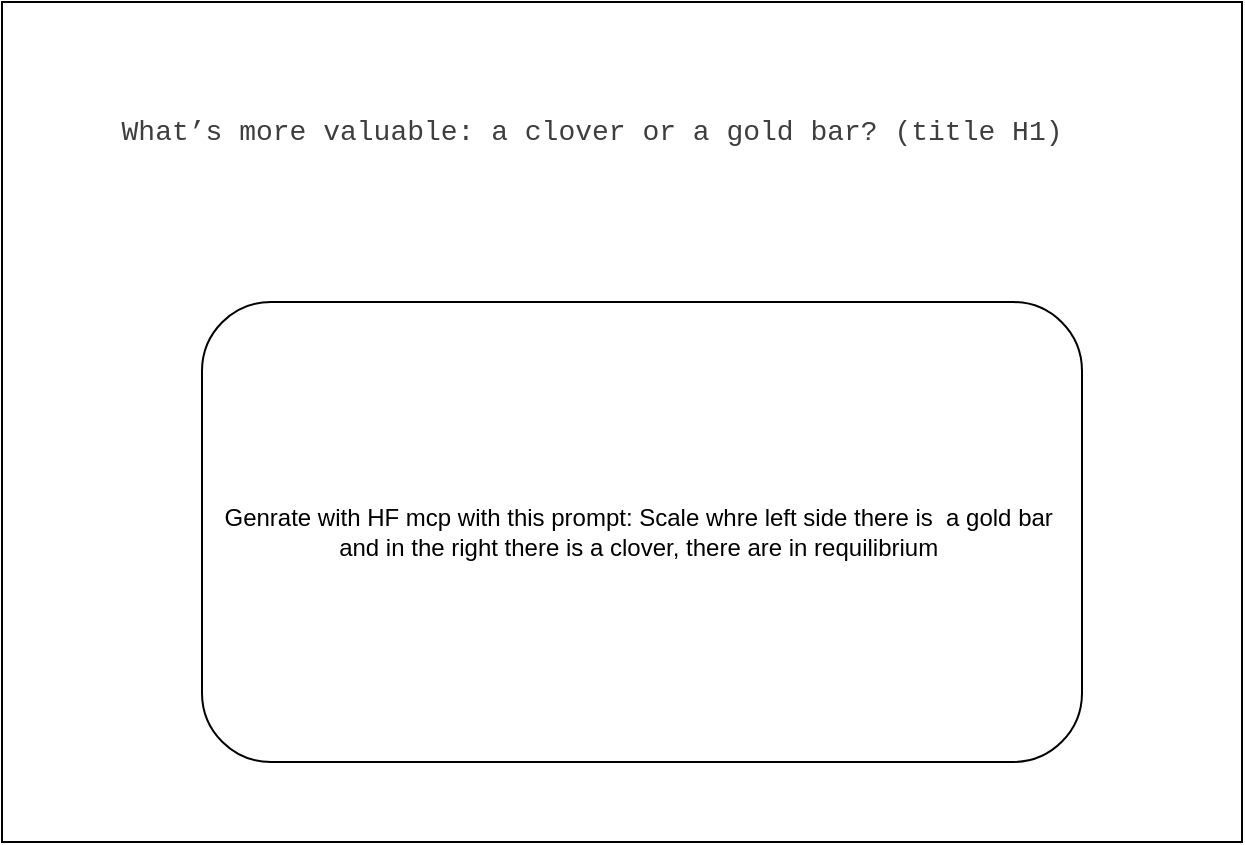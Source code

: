 <mxfile>
    <diagram id="R0K9P3SgZjPwyHruo6r8" name="Slide 1">
        <mxGraphModel grid="1" page="1" gridSize="10" guides="1" tooltips="1" connect="1" arrows="1" fold="1" pageScale="1" pageWidth="850" pageHeight="1100" math="0" shadow="0">
            <root>
                <mxCell id="0"/>
                <mxCell id="1" parent="0"/>
                <mxCell id="2" value="" style="rounded=0;whiteSpace=wrap;html=1;" vertex="1" parent="1">
                    <mxGeometry x="130" y="80" width="620" height="420" as="geometry"/>
                </mxCell>
                <mxCell id="6" value="Genrate with HF mcp with this prompt: Scale whre left side there is&amp;nbsp; a gold bar&amp;nbsp; and in the right there is a clover, there are in requilibrium&amp;nbsp;" style="rounded=1;whiteSpace=wrap;html=1;" vertex="1" parent="1">
                    <mxGeometry x="230" y="230" width="440" height="230" as="geometry"/>
                </mxCell>
                <mxCell id="7" value="&lt;div style=&quot;color: rgb(35, 110, 191); background-color: rgb(255, 255, 255); font-family: Consolas, &amp;quot;Courier New&amp;quot;, monospace; font-size: 14px; line-height: 19px; white-space: pre;&quot;&gt;&lt;span style=&quot;color: rgb(62, 62, 62);&quot;&gt;What’s more valuable: a clover or a gold bar? (title H1)&lt;/span&gt;&lt;/div&gt;" style="text;html=1;align=center;verticalAlign=middle;whiteSpace=wrap;rounded=0;" vertex="1" parent="1">
                    <mxGeometry x="301" y="130" width="247.5" height="30" as="geometry"/>
                </mxCell>
            </root>
        </mxGraphModel>
    </diagram>
    <diagram id="e_VRPWocN1EfoxAttSkf" name="Slide 2">
        <mxGraphModel grid="1" page="1" gridSize="10" guides="1" tooltips="1" connect="1" arrows="1" fold="1" pageScale="1" pageWidth="850" pageHeight="1100" math="0" shadow="0">
            <root>
                <mxCell id="0"/>
                <mxCell id="1" parent="0"/>
                <mxCell id="V_U5IQhnY5XUFMEr3ixB-1" value="We could lost forever our natural heritage" style="text;html=1;align=center;verticalAlign=middle;whiteSpace=wrap;rounded=0;" vertex="1" parent="1">
                    <mxGeometry x="280" y="90" width="280" height="30" as="geometry"/>
                </mxCell>
                <mxCell id="V_U5IQhnY5XUFMEr3ixB-2" value="Humbold penguin picture sufferring, get picture from splash or HF generated" style="whiteSpace=wrap;html=1;aspect=fixed;" vertex="1" parent="1">
                    <mxGeometry x="130" y="200" width="180" height="180" as="geometry"/>
                </mxCell>
                <mxCell id="V_U5IQhnY5XUFMEr3ixB-3" value="&lt;div style=&quot;color: rgb(35, 110, 191); background-color: rgb(255, 255, 255); font-family: Consolas, &amp;quot;Courier New&amp;quot;, monospace; font-size: 14px; line-height: 19px; white-space: pre;&quot;&gt;&lt;span style=&quot;color: #003494;&quot;&gt;&amp;gt;&lt;/span&gt;&lt;span style=&quot;color: #3e3e3e;&quot;&gt;1,200 species in Peru are endangered&lt;/span&gt;&lt;/div&gt;" style="text;html=1;align=center;verticalAlign=middle;rounded=0;fillColor=#d5e8d4;strokeColor=#82b366;glass=1;shadow=1;autosize=0;whiteSpace=wrap;" vertex="1" parent="1">
                    <mxGeometry x="140" y="130" width="160" height="50" as="geometry"/>
                </mxCell>
                <mxCell id="V_U5IQhnY5XUFMEr3ixB-4" value="Picture of skinny animal because lack of food. Look into splash or HF generation" style="whiteSpace=wrap;html=1;aspect=fixed;" vertex="1" parent="1">
                    <mxGeometry x="370" y="200" width="180" height="180" as="geometry"/>
                </mxCell>
                <mxCell id="V_U5IQhnY5XUFMEr3ixB-5" value="&lt;div style=&quot;background-color: rgb(255, 255, 255); font-family: Consolas, &amp;quot;Courier New&amp;quot;, monospace; font-size: 14px; line-height: 19px; white-space: pre; color: rgb(35, 110, 191);&quot;&gt;&lt;font color=&quot;#003494&quot;&gt;LAck of Public attention and funding&lt;/font&gt;&lt;/div&gt;" style="text;html=1;align=center;verticalAlign=middle;rounded=0;fillColor=#d5e8d4;strokeColor=#82b366;glass=1;shadow=1;autosize=0;whiteSpace=wrap;" vertex="1" parent="1">
                    <mxGeometry x="380" y="130" width="160" height="50" as="geometry"/>
                </mxCell>
                <mxCell id="V_U5IQhnY5XUFMEr3ixB-6" value="&lt;div style=&quot;background-color: rgb(255, 255, 255); font-family: Consolas, &amp;quot;Courier New&amp;quot;, monospace; font-size: 14px; line-height: 19px; white-space: pre; color: rgb(35, 110, 191);&quot;&gt;&lt;font color=&quot;#003494&quot;&gt;Missing incentives for &lt;/font&gt;&lt;span style=&quot;color: rgb(62, 62, 62);&quot;&gt;long-term care&lt;/span&gt;&lt;span style=&quot;color: rgb(63, 63, 63); background-color: light-dark(rgb(255, 255, 255), rgb(18, 18, 18));&quot;&gt; &lt;/span&gt;&lt;/div&gt;" style="text;html=1;align=center;verticalAlign=middle;rounded=0;fillColor=#d5e8d4;strokeColor=#82b366;glass=1;shadow=1;autosize=0;whiteSpace=wrap;" vertex="1" parent="1">
                    <mxGeometry x="610" y="130" width="160" height="50" as="geometry"/>
                </mxCell>
                <mxCell id="V_U5IQhnY5XUFMEr3ixB-7" value="Video of money giving to animal and healing them" style="whiteSpace=wrap;html=1;aspect=fixed;" vertex="1" parent="1">
                    <mxGeometry x="600" y="200" width="180" height="180" as="geometry"/>
                </mxCell>
            </root>
        </mxGraphModel>
    </diagram>
    <diagram id="vGINzTFcWCWOcjqvGGQY" name="slide-3">
        <mxGraphModel dx="1694" dy="839" grid="1" gridSize="10" guides="1" tooltips="1" connect="1" arrows="1" fold="1" page="1" pageScale="1" pageWidth="850" pageHeight="1100" math="0" shadow="0">
            <root>
                <mxCell id="0"/>
                <mxCell id="1" parent="0"/>
                <mxCell id="1AQJrJt1bPxJf5KGvT3C-1" value="" style="rounded=0;whiteSpace=wrap;html=1;" vertex="1" parent="1">
                    <mxGeometry x="130" y="160" width="790" height="540" as="geometry"/>
                </mxCell>
                <mxCell id="1AQJrJt1bPxJf5KGvT3C-2" value="we could make the difference (h1 title)" style="text;html=1;align=center;verticalAlign=middle;whiteSpace=wrap;rounded=0;" vertex="1" parent="1">
                    <mxGeometry x="159" y="160" width="331" height="60" as="geometry"/>
                </mxCell>
                <mxCell id="1AQJrJt1bPxJf5KGvT3C-3" value="penguin photorealsitic iamge as background. Text 1 Penguin = 1 GreenCoin" style="ellipse;whiteSpace=wrap;html=1;aspect=fixed;" vertex="1" parent="1">
                    <mxGeometry x="200" y="220" width="130" height="130" as="geometry"/>
                </mxCell>
                <mxCell id="1AQJrJt1bPxJf5KGvT3C-10" value="DNA as image background. text&amp;nbsp;&lt;span style=&quot;color: rgb(62, 62, 62); background-color: rgb(255, 255, 255); font-family: Consolas, &amp;quot;Courier New&amp;quot;, monospace; font-size: 14px; white-space: pre;&quot;&gt;Identity anchored to DNA: sampling at the zoo with chain-of-custody&lt;/span&gt;" style="ellipse;whiteSpace=wrap;html=1;" vertex="1" parent="1">
                    <mxGeometry x="197.5" y="370" width="132.5" height="132.5" as="geometry"/>
                </mxCell>
                <mxCell id="1AQJrJt1bPxJf5KGvT3C-13" value="ADN LAB AS BACKGROUNG. TEXT&amp;nbsp;&lt;span style=&quot;color: rgb(62, 62, 62); background-color: rgb(255, 255, 255); font-family: Consolas, &amp;quot;Courier New&amp;quot;, monospace; font-size: 14px; white-space: pre;&quot;&gt;electrophoresis + Sanger sequencing at a certified US lab; signed PDF reports.&lt;/span&gt;&lt;span style=&quot;background-color: transparent;&quot;&gt;&amp;nbsp;&lt;/span&gt;" style="ellipse;html=1;whiteSpace=wrap;" vertex="1" parent="1">
                    <mxGeometry x="197.5" y="530" width="132.5" height="132.5" as="geometry"/>
                </mxCell>
                <mxCell id="1AQJrJt1bPxJf5KGvT3C-15" value="" style="points=[];aspect=fixed;html=1;align=center;shadow=0;dashed=0;fillColor=#FF6A00;strokeColor=none;shape=mxgraph.alibaba_cloud.baas_blockchain_as_a_service;" vertex="1" parent="1">
                    <mxGeometry x="447.53" y="345" width="154.94" height="170" as="geometry"/>
                </mxCell>
                <mxCell id="1AQJrJt1bPxJf5KGvT3C-17" value="BLOCKCHAIN" style="text;html=1;align=center;verticalAlign=middle;whiteSpace=wrap;rounded=0;" vertex="1" parent="1">
                    <mxGeometry x="490" y="280" width="60" height="30" as="geometry"/>
                </mxCell>
                <mxCell id="1AQJrJt1bPxJf5KGvT3C-18" value="background PoA concept generated with 3D in HF. Text&amp;nbsp;&lt;span style=&quot;color: rgb(62, 62, 62); background-color: rgb(255, 255, 255); font-family: Consolas, &amp;quot;Courier New&amp;quot;, monospace; font-size: 14px; white-space: pre;&quot;&gt;&amp;nbsp;hashes of reports/media on-chain; BioOracle verifies and writes.&lt;/span&gt;" style="ellipse;whiteSpace=wrap;html=1;aspect=fixed;" vertex="1" parent="1">
                    <mxGeometry x="710" y="260" width="160" height="160" as="geometry"/>
                </mxCell>
                <mxCell id="1AQJrJt1bPxJf5KGvT3C-19" value="background Genealogy tree&lt;span style=&quot;color: rgb(62, 62, 62); background-color: light-dark(rgb(255, 255, 255), rgb(18, 18, 18)); font-family: Consolas, &amp;quot;Courier New&amp;quot;, monospace; font-size: 14px; white-space: pre;&quot;&gt;BioOracle maintains the on-chain genealogy tree (parents ↔ offspring), anchoring identity and lineage across generations.&lt;/span&gt;&lt;div&gt;&lt;span style=&quot;color: rgb(62, 62, 62); background-color: light-dark(rgb(255, 255, 255), rgb(18, 18, 18)); font-family: Consolas, &amp;quot;Courier New&amp;quot;, monospace; font-size: 14px; white-space: pre;&quot;&gt;&lt;br&gt;&lt;/span&gt;&lt;/div&gt;" style="ellipse;whiteSpace=wrap;html=1;aspect=fixed;" vertex="1" parent="1">
                    <mxGeometry x="700" y="460" width="160" height="160" as="geometry"/>
                </mxCell>
            </root>
        </mxGraphModel>
    </diagram>
</mxfile>